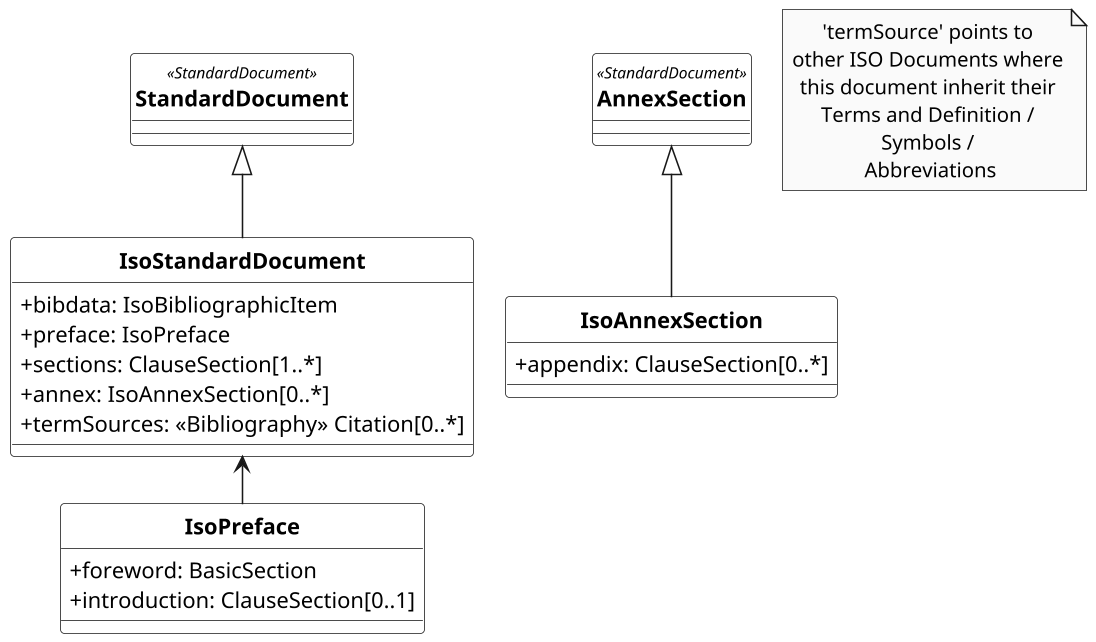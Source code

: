 @startuml IsoDoc_IsoStandardDocument
/'
Diagram:        IsoDoc_IsoStandardDocument
DateCreate:     22/08/2018
Description:    Metanorma IsoDoc is a family of document models intended to represent ISO Standards and similarly structured standards, 
                based on the Metanorma StandardDocument ("StanDoc") and BasicDocument ("BasicDoc") models.
                It is used to abstract the automated generation of standard documents in various formats from well-defined authoring tools; 
                and to validate the structural conformance of authored standards to specifications.
                The standards currently modelled via Metanorma IsoDoc are:
                
                - ISO Standards
                - CSD Standards
                - Chinese Standards (GB and family)
                
                The base Metanorma StandardDocument model includes information common to all standards in scope of IsoDoc. 
                Models for individual standards are derived from the base model as subclasses, permitting changes in cardinality of attributes, 
                and changes in their type.
                
                Models it depends on include:
                
                - Relaton Bibliography models: BibModels
                - BasicDoc models: BasicDoc
                - Metanorma StandDoc models: StanDoc
                
                Below, we show the UML diagrams for the base model and for ISO. The CSD, GB diagrams are shown on their own respective pages.
                The document models are expressed as UML and as RelaxNG Compact (RNC) grammars; see discussion under Grammars. 
                This repository contains the RNC grammars for the base Standard Document model, ISO Standards, CSD and China Standards.
                
                The document models are currently used by Asciidoctor-based authoring tools for standards, 
                which convert Asciidoctor source to XML representations of the document models, and validate the XML generated against the RNC schemas:
                
                - https://github.com/riboseinc/asciidoctor-iso
                - https://github.com/riboseinc/asciidoctor-csd
                - https://github.com/riboseinc/asciidoctor-gb
                
                They are also used by tools that render those XML representations of the document models, into HTML and Microsoft Word:
                
                - https://github.com/riboseinc/isodoc
                - https://github.com/riboseinc/asciidoctor-csd (inheriting from isodoc)
                - https://github.com/riboseinc/asciidoctor-gb (inheriting from isodoc)

Hystory of changes:
> DD/MM/YYYY
    - 
    - 
'/

'******* CONFIGURATION ************************************************
skinparam classAttributeIconSize 0
skinparam Dpi 150
skinparam Monochrome true
skinparam LineType ortho
skinparam nodesep 20
skinparam ranksep 30
hide circle
/' skinparam CircledCharacterRadius 0 '/
/' skinparam CircledCharacterFontSize 0 '/
skinparam Default {
TextAlignment center
FontName Helvetica
}
skinparam Class {
AttributeIconSize 0
BackgroundColor White
FontStyle bold
StereotypeFontSize 10
}
skinparam Rectangle {
BackgroundColor White
FontStyle bold
FontSize 11
StereotypeFontSize 10
}
skinparam Object {
BackgroundColor White
FontStyle bold
FontSize 11
StereotypeFontSize 10
}

skinparam Entity {
StereotypeFontSize 10
}

'******* CLASS DEFINITION *********************************************
class StandardDocument <<StandardDocument>> {

}

class IsoStandardDocument {
    +bibdata: IsoBibliographicItem
    +preface: IsoPreface
    +sections: ClauseSection[1..*]
    +annex: IsoAnnexSection[0..*]
    +termSources: <<Bibliography>> Citation[0..*]
}

class IsoPreface{
    +foreword: BasicSection
    +introduction: ClauseSection[0..1]
}

class AnnexSection <<StandardDocument>>{

}

class IsoAnnexSection{
    +appendix: ClauseSection[0..*]
}

'******* NOTES ********************************************************
note "'termSource' points to\nother ISO Documents where\nthis document inherit their\nTerms and Definition /\nSymbols /\n Abbreviations" as N1

'******* CLASS RELATIONS **********************************************
StandardDocument <|-- IsoStandardDocument
IsoStandardDocument <-- IsoPreface

AnnexSection <|-- IsoAnnexSection

@enduml
